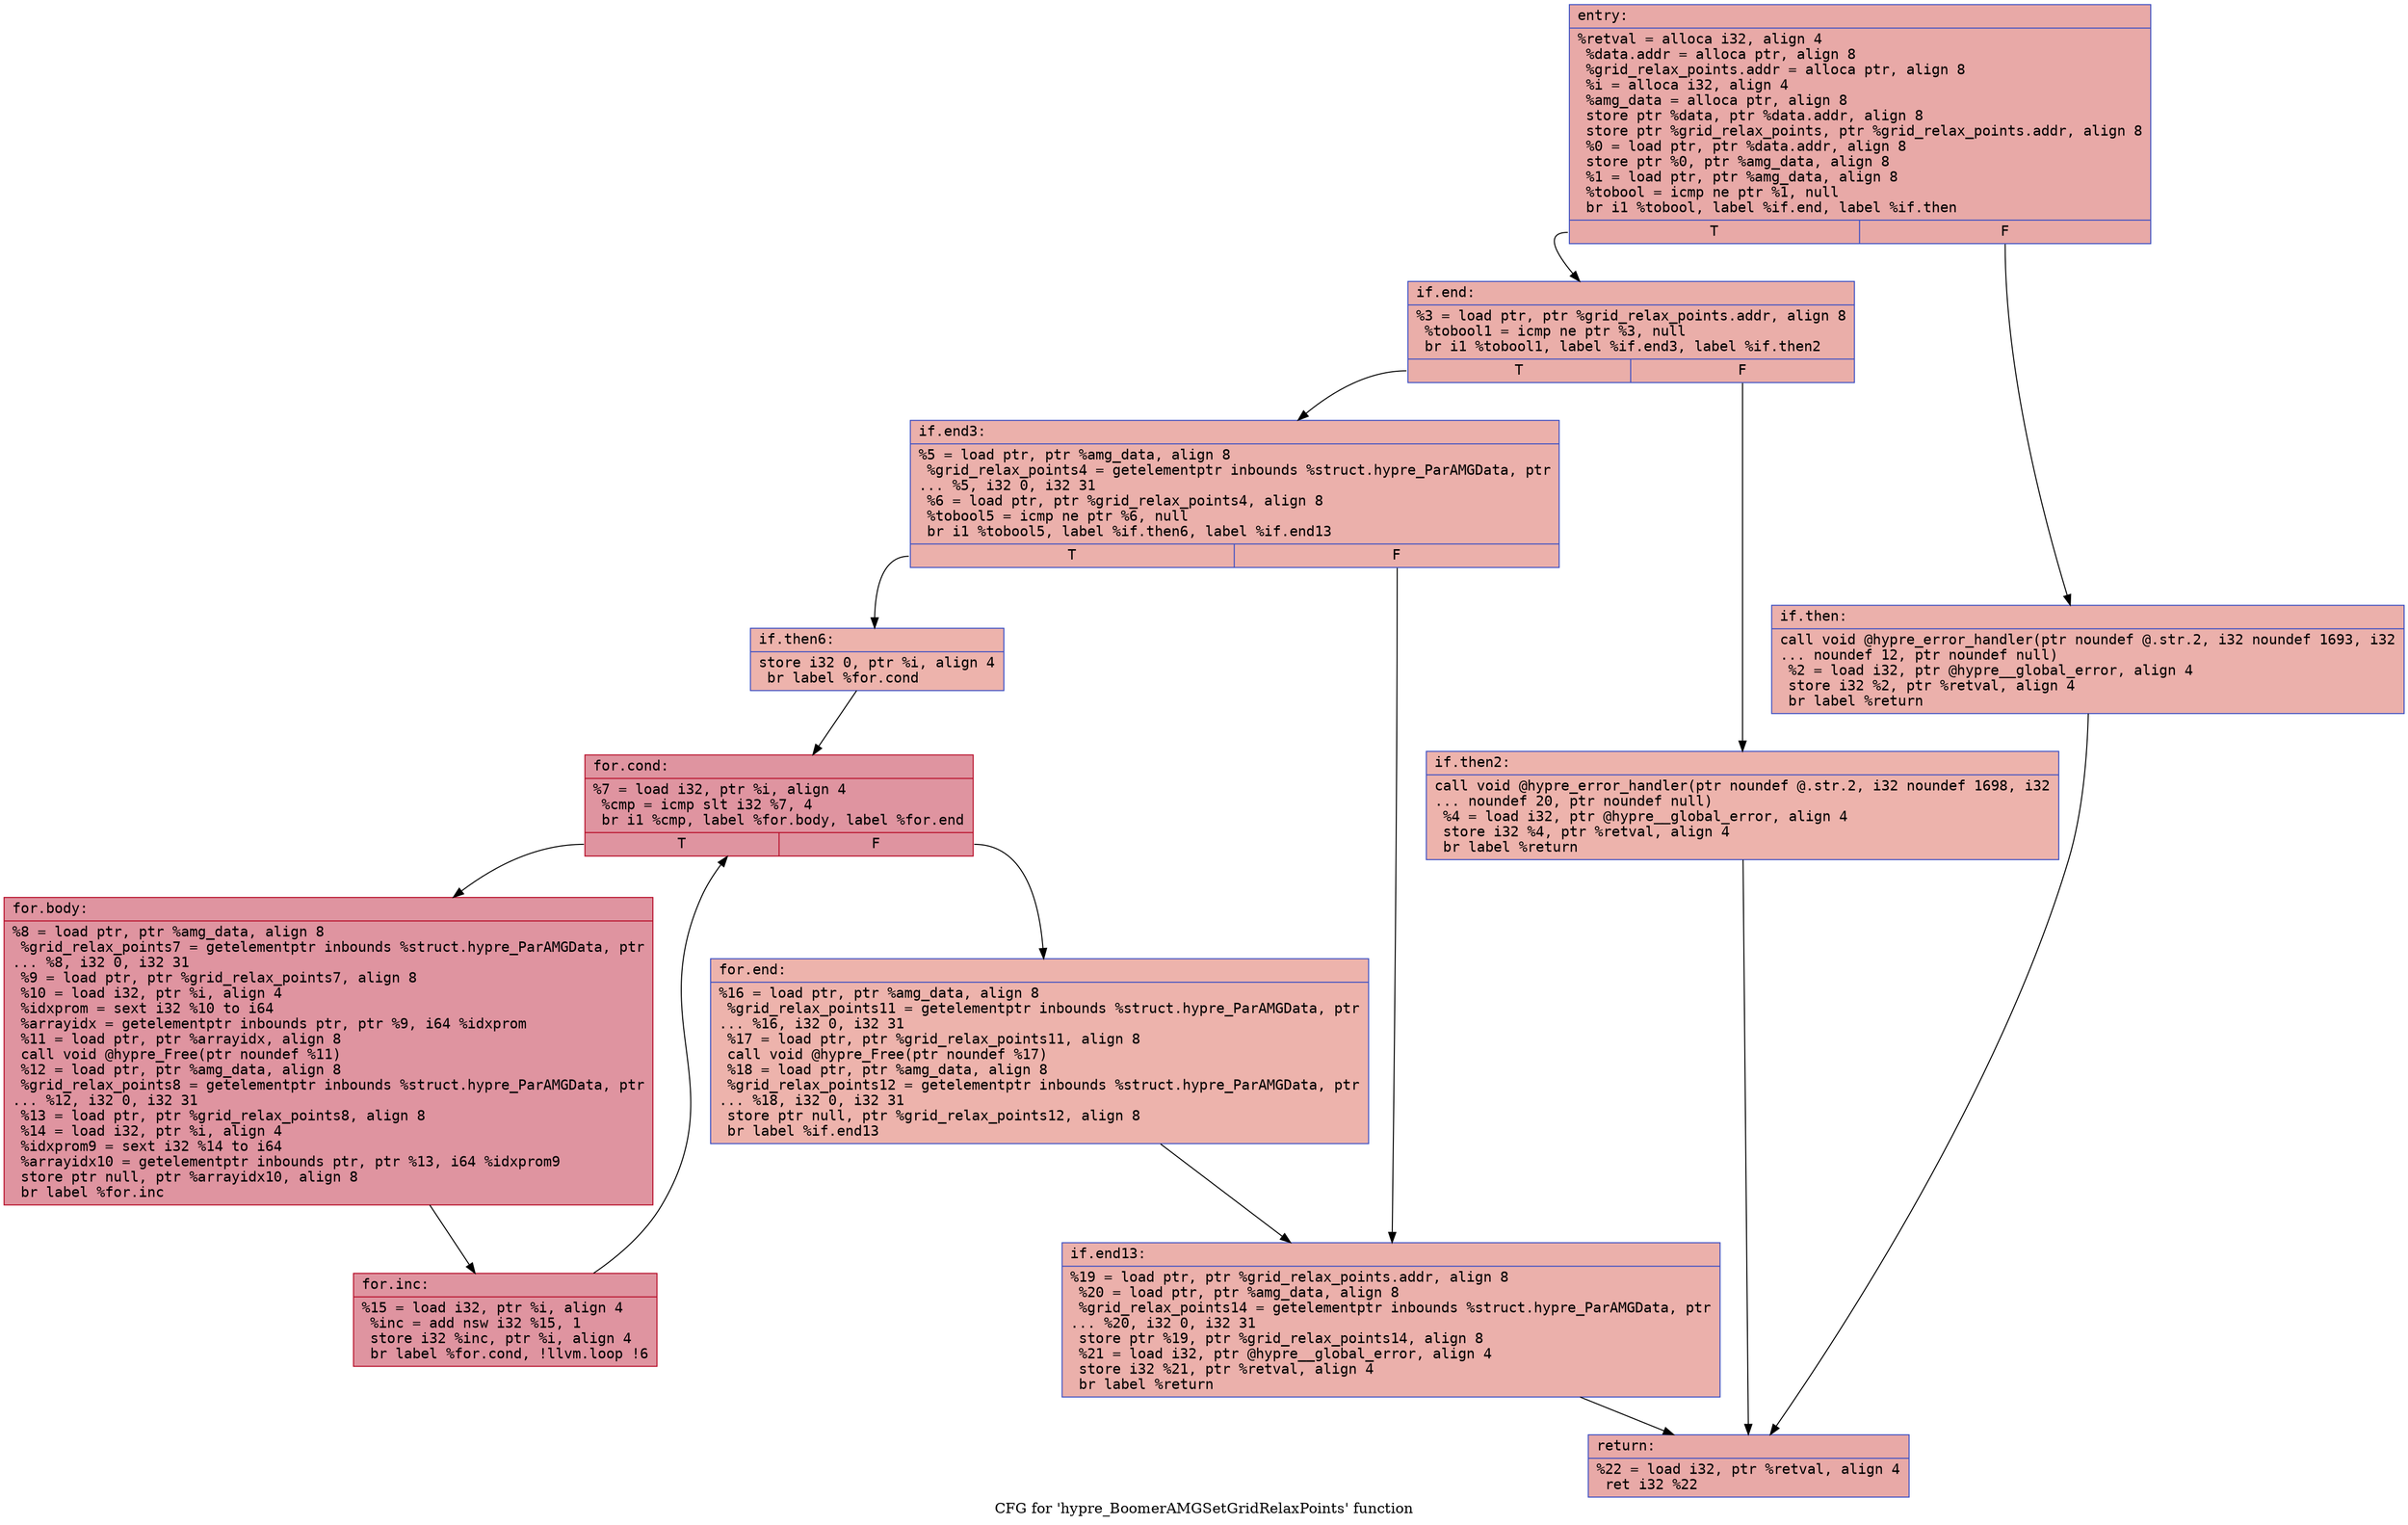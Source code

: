 digraph "CFG for 'hypre_BoomerAMGSetGridRelaxPoints' function" {
	label="CFG for 'hypre_BoomerAMGSetGridRelaxPoints' function";

	Node0x55fa80a84c30 [shape=record,color="#3d50c3ff", style=filled, fillcolor="#ca3b3770" fontname="Courier",label="{entry:\l|  %retval = alloca i32, align 4\l  %data.addr = alloca ptr, align 8\l  %grid_relax_points.addr = alloca ptr, align 8\l  %i = alloca i32, align 4\l  %amg_data = alloca ptr, align 8\l  store ptr %data, ptr %data.addr, align 8\l  store ptr %grid_relax_points, ptr %grid_relax_points.addr, align 8\l  %0 = load ptr, ptr %data.addr, align 8\l  store ptr %0, ptr %amg_data, align 8\l  %1 = load ptr, ptr %amg_data, align 8\l  %tobool = icmp ne ptr %1, null\l  br i1 %tobool, label %if.end, label %if.then\l|{<s0>T|<s1>F}}"];
	Node0x55fa80a84c30:s0 -> Node0x55fa80a85380[tooltip="entry -> if.end\nProbability 62.50%" ];
	Node0x55fa80a84c30:s1 -> Node0x55fa80a853f0[tooltip="entry -> if.then\nProbability 37.50%" ];
	Node0x55fa80a853f0 [shape=record,color="#3d50c3ff", style=filled, fillcolor="#d24b4070" fontname="Courier",label="{if.then:\l|  call void @hypre_error_handler(ptr noundef @.str.2, i32 noundef 1693, i32\l... noundef 12, ptr noundef null)\l  %2 = load i32, ptr @hypre__global_error, align 4\l  store i32 %2, ptr %retval, align 4\l  br label %return\l}"];
	Node0x55fa80a853f0 -> Node0x55fa80a85820[tooltip="if.then -> return\nProbability 100.00%" ];
	Node0x55fa80a85380 [shape=record,color="#3d50c3ff", style=filled, fillcolor="#d0473d70" fontname="Courier",label="{if.end:\l|  %3 = load ptr, ptr %grid_relax_points.addr, align 8\l  %tobool1 = icmp ne ptr %3, null\l  br i1 %tobool1, label %if.end3, label %if.then2\l|{<s0>T|<s1>F}}"];
	Node0x55fa80a85380:s0 -> Node0x55fa80a84b30[tooltip="if.end -> if.end3\nProbability 62.50%" ];
	Node0x55fa80a85380:s1 -> Node0x55fa80a84ba0[tooltip="if.end -> if.then2\nProbability 37.50%" ];
	Node0x55fa80a84ba0 [shape=record,color="#3d50c3ff", style=filled, fillcolor="#d6524470" fontname="Courier",label="{if.then2:\l|  call void @hypre_error_handler(ptr noundef @.str.2, i32 noundef 1698, i32\l... noundef 20, ptr noundef null)\l  %4 = load i32, ptr @hypre__global_error, align 4\l  store i32 %4, ptr %retval, align 4\l  br label %return\l}"];
	Node0x55fa80a84ba0 -> Node0x55fa80a85820[tooltip="if.then2 -> return\nProbability 100.00%" ];
	Node0x55fa80a84b30 [shape=record,color="#3d50c3ff", style=filled, fillcolor="#d24b4070" fontname="Courier",label="{if.end3:\l|  %5 = load ptr, ptr %amg_data, align 8\l  %grid_relax_points4 = getelementptr inbounds %struct.hypre_ParAMGData, ptr\l... %5, i32 0, i32 31\l  %6 = load ptr, ptr %grid_relax_points4, align 8\l  %tobool5 = icmp ne ptr %6, null\l  br i1 %tobool5, label %if.then6, label %if.end13\l|{<s0>T|<s1>F}}"];
	Node0x55fa80a84b30:s0 -> Node0x55fa80a862b0[tooltip="if.end3 -> if.then6\nProbability 62.50%" ];
	Node0x55fa80a84b30:s1 -> Node0x55fa80a86300[tooltip="if.end3 -> if.end13\nProbability 37.50%" ];
	Node0x55fa80a862b0 [shape=record,color="#3d50c3ff", style=filled, fillcolor="#d6524470" fontname="Courier",label="{if.then6:\l|  store i32 0, ptr %i, align 4\l  br label %for.cond\l}"];
	Node0x55fa80a862b0 -> Node0x55fa80a864a0[tooltip="if.then6 -> for.cond\nProbability 100.00%" ];
	Node0x55fa80a864a0 [shape=record,color="#b70d28ff", style=filled, fillcolor="#b70d2870" fontname="Courier",label="{for.cond:\l|  %7 = load i32, ptr %i, align 4\l  %cmp = icmp slt i32 %7, 4\l  br i1 %cmp, label %for.body, label %for.end\l|{<s0>T|<s1>F}}"];
	Node0x55fa80a864a0:s0 -> Node0x55fa80a86670[tooltip="for.cond -> for.body\nProbability 96.88%" ];
	Node0x55fa80a864a0:s1 -> Node0x55fa80a866f0[tooltip="for.cond -> for.end\nProbability 3.12%" ];
	Node0x55fa80a86670 [shape=record,color="#b70d28ff", style=filled, fillcolor="#b70d2870" fontname="Courier",label="{for.body:\l|  %8 = load ptr, ptr %amg_data, align 8\l  %grid_relax_points7 = getelementptr inbounds %struct.hypre_ParAMGData, ptr\l... %8, i32 0, i32 31\l  %9 = load ptr, ptr %grid_relax_points7, align 8\l  %10 = load i32, ptr %i, align 4\l  %idxprom = sext i32 %10 to i64\l  %arrayidx = getelementptr inbounds ptr, ptr %9, i64 %idxprom\l  %11 = load ptr, ptr %arrayidx, align 8\l  call void @hypre_Free(ptr noundef %11)\l  %12 = load ptr, ptr %amg_data, align 8\l  %grid_relax_points8 = getelementptr inbounds %struct.hypre_ParAMGData, ptr\l... %12, i32 0, i32 31\l  %13 = load ptr, ptr %grid_relax_points8, align 8\l  %14 = load i32, ptr %i, align 4\l  %idxprom9 = sext i32 %14 to i64\l  %arrayidx10 = getelementptr inbounds ptr, ptr %13, i64 %idxprom9\l  store ptr null, ptr %arrayidx10, align 8\l  br label %for.inc\l}"];
	Node0x55fa80a86670 -> Node0x55fa80a87410[tooltip="for.body -> for.inc\nProbability 100.00%" ];
	Node0x55fa80a87410 [shape=record,color="#b70d28ff", style=filled, fillcolor="#b70d2870" fontname="Courier",label="{for.inc:\l|  %15 = load i32, ptr %i, align 4\l  %inc = add nsw i32 %15, 1\l  store i32 %inc, ptr %i, align 4\l  br label %for.cond, !llvm.loop !6\l}"];
	Node0x55fa80a87410 -> Node0x55fa80a864a0[tooltip="for.inc -> for.cond\nProbability 100.00%" ];
	Node0x55fa80a866f0 [shape=record,color="#3d50c3ff", style=filled, fillcolor="#d6524470" fontname="Courier",label="{for.end:\l|  %16 = load ptr, ptr %amg_data, align 8\l  %grid_relax_points11 = getelementptr inbounds %struct.hypre_ParAMGData, ptr\l... %16, i32 0, i32 31\l  %17 = load ptr, ptr %grid_relax_points11, align 8\l  call void @hypre_Free(ptr noundef %17)\l  %18 = load ptr, ptr %amg_data, align 8\l  %grid_relax_points12 = getelementptr inbounds %struct.hypre_ParAMGData, ptr\l... %18, i32 0, i32 31\l  store ptr null, ptr %grid_relax_points12, align 8\l  br label %if.end13\l}"];
	Node0x55fa80a866f0 -> Node0x55fa80a86300[tooltip="for.end -> if.end13\nProbability 100.00%" ];
	Node0x55fa80a86300 [shape=record,color="#3d50c3ff", style=filled, fillcolor="#d24b4070" fontname="Courier",label="{if.end13:\l|  %19 = load ptr, ptr %grid_relax_points.addr, align 8\l  %20 = load ptr, ptr %amg_data, align 8\l  %grid_relax_points14 = getelementptr inbounds %struct.hypre_ParAMGData, ptr\l... %20, i32 0, i32 31\l  store ptr %19, ptr %grid_relax_points14, align 8\l  %21 = load i32, ptr @hypre__global_error, align 4\l  store i32 %21, ptr %retval, align 4\l  br label %return\l}"];
	Node0x55fa80a86300 -> Node0x55fa80a85820[tooltip="if.end13 -> return\nProbability 100.00%" ];
	Node0x55fa80a85820 [shape=record,color="#3d50c3ff", style=filled, fillcolor="#ca3b3770" fontname="Courier",label="{return:\l|  %22 = load i32, ptr %retval, align 4\l  ret i32 %22\l}"];
}
